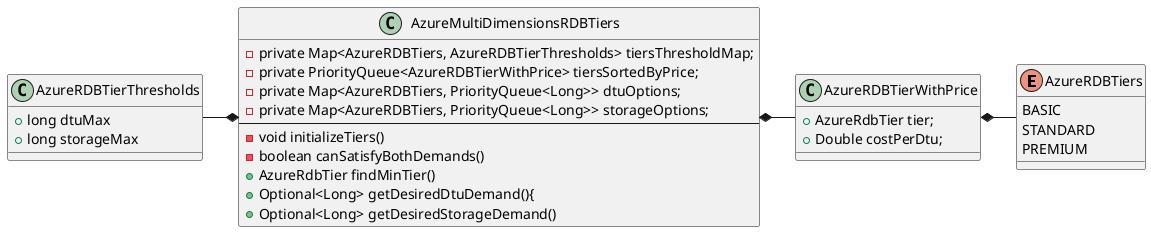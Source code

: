 @startuml

enum AzureRDBTiers{
BASIC
STANDARD
PREMIUM
}

class AzureRDBTierThresholds{
+ long dtuMax
+ long storageMax
}

class AzureRDBTierWithPrice{
+ AzureRdbTier tier;
+ Double costPerDtu;
}

class AzureMultiDimensionsRDBTiers{
- private Map<AzureRDBTiers, AzureRDBTierThresholds> tiersThresholdMap;
- private PriorityQueue<AzureRDBTierWithPrice> tiersSortedByPrice;
- private Map<AzureRDBTiers, PriorityQueue<Long>> dtuOptions;
- private Map<AzureRDBTiers, PriorityQueue<Long>> storageOptions;
--
- void initializeTiers()
- boolean canSatisfyBothDemands()
+ AzureRdbTier findMinTier()
+ Optional<Long> getDesiredDtuDemand(){
+ Optional<Long> getDesiredStorageDemand()
}

AzureMultiDimensionsRDBTiers *-left AzureRDBTierThresholds
AzureMultiDimensionsRDBTiers *- AzureRDBTierWithPrice
AzureRDBTierWithPrice *- AzureRDBTiers

@enduml